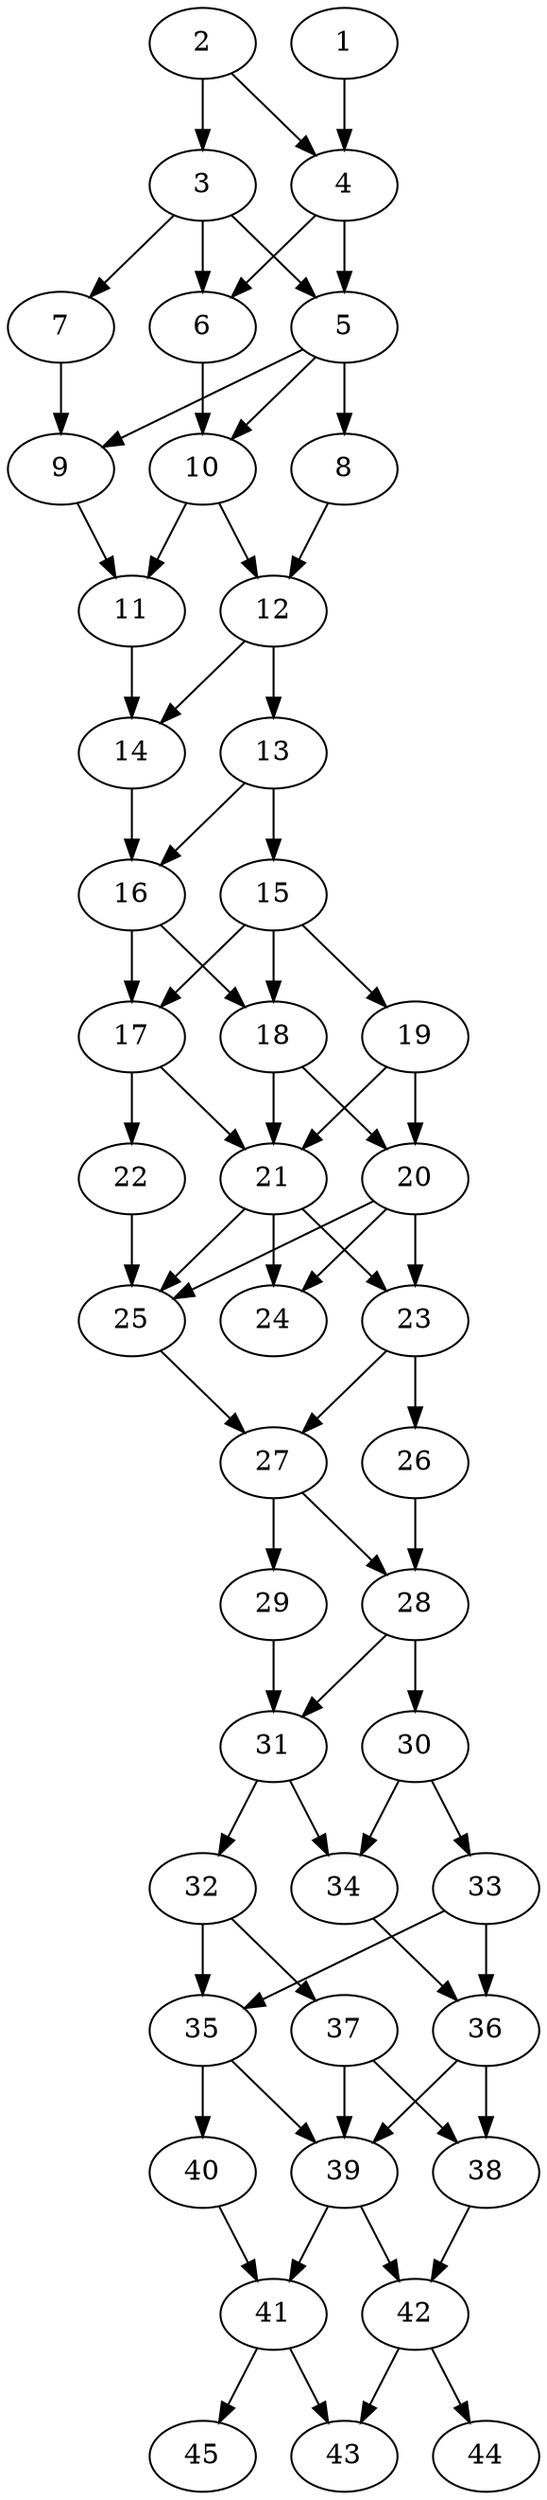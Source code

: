 // DAG automatically generated by daggen at Thu Oct  3 14:07:25 2019
// ./daggen --dot -n 45 --ccr 0.5 --fat 0.3 --regular 0.7 --density 0.7 --mindata 5242880 --maxdata 52428800 
digraph G {
  1 [size="52359168", alpha="0.13", expect_size="26179584"] 
  1 -> 4 [size ="26179584"]
  2 [size="90136576", alpha="0.09", expect_size="45068288"] 
  2 -> 3 [size ="45068288"]
  2 -> 4 [size ="45068288"]
  3 [size="45907968", alpha="0.02", expect_size="22953984"] 
  3 -> 5 [size ="22953984"]
  3 -> 6 [size ="22953984"]
  3 -> 7 [size ="22953984"]
  4 [size="12455936", alpha="0.00", expect_size="6227968"] 
  4 -> 5 [size ="6227968"]
  4 -> 6 [size ="6227968"]
  5 [size="54509568", alpha="0.04", expect_size="27254784"] 
  5 -> 8 [size ="27254784"]
  5 -> 9 [size ="27254784"]
  5 -> 10 [size ="27254784"]
  6 [size="45068288", alpha="0.08", expect_size="22534144"] 
  6 -> 10 [size ="22534144"]
  7 [size="66625536", alpha="0.06", expect_size="33312768"] 
  7 -> 9 [size ="33312768"]
  8 [size="23085056", alpha="0.14", expect_size="11542528"] 
  8 -> 12 [size ="11542528"]
  9 [size="58548224", alpha="0.05", expect_size="29274112"] 
  9 -> 11 [size ="29274112"]
  10 [size="23908352", alpha="0.13", expect_size="11954176"] 
  10 -> 11 [size ="11954176"]
  10 -> 12 [size ="11954176"]
  11 [size="93270016", alpha="0.19", expect_size="46635008"] 
  11 -> 14 [size ="46635008"]
  12 [size="62294016", alpha="0.08", expect_size="31147008"] 
  12 -> 13 [size ="31147008"]
  12 -> 14 [size ="31147008"]
  13 [size="103358464", alpha="0.15", expect_size="51679232"] 
  13 -> 15 [size ="51679232"]
  13 -> 16 [size ="51679232"]
  14 [size="20666368", alpha="0.19", expect_size="10333184"] 
  14 -> 16 [size ="10333184"]
  15 [size="21565440", alpha="0.04", expect_size="10782720"] 
  15 -> 17 [size ="10782720"]
  15 -> 18 [size ="10782720"]
  15 -> 19 [size ="10782720"]
  16 [size="38242304", alpha="0.07", expect_size="19121152"] 
  16 -> 17 [size ="19121152"]
  16 -> 18 [size ="19121152"]
  17 [size="78215168", alpha="0.13", expect_size="39107584"] 
  17 -> 21 [size ="39107584"]
  17 -> 22 [size ="39107584"]
  18 [size="11900928", alpha="0.17", expect_size="5950464"] 
  18 -> 20 [size ="5950464"]
  18 -> 21 [size ="5950464"]
  19 [size="79697920", alpha="0.06", expect_size="39848960"] 
  19 -> 20 [size ="39848960"]
  19 -> 21 [size ="39848960"]
  20 [size="102494208", alpha="0.08", expect_size="51247104"] 
  20 -> 23 [size ="51247104"]
  20 -> 24 [size ="51247104"]
  20 -> 25 [size ="51247104"]
  21 [size="69720064", alpha="0.18", expect_size="34860032"] 
  21 -> 23 [size ="34860032"]
  21 -> 24 [size ="34860032"]
  21 -> 25 [size ="34860032"]
  22 [size="66703360", alpha="0.06", expect_size="33351680"] 
  22 -> 25 [size ="33351680"]
  23 [size="104144896", alpha="0.00", expect_size="52072448"] 
  23 -> 26 [size ="52072448"]
  23 -> 27 [size ="52072448"]
  24 [size="82653184", alpha="0.16", expect_size="41326592"] 
  25 [size="79060992", alpha="0.00", expect_size="39530496"] 
  25 -> 27 [size ="39530496"]
  26 [size="99684352", alpha="0.12", expect_size="49842176"] 
  26 -> 28 [size ="49842176"]
  27 [size="36653056", alpha="0.16", expect_size="18326528"] 
  27 -> 28 [size ="18326528"]
  27 -> 29 [size ="18326528"]
  28 [size="99809280", alpha="0.02", expect_size="49904640"] 
  28 -> 30 [size ="49904640"]
  28 -> 31 [size ="49904640"]
  29 [size="87879680", alpha="0.19", expect_size="43939840"] 
  29 -> 31 [size ="43939840"]
  30 [size="22894592", alpha="0.19", expect_size="11447296"] 
  30 -> 33 [size ="11447296"]
  30 -> 34 [size ="11447296"]
  31 [size="59731968", alpha="0.16", expect_size="29865984"] 
  31 -> 32 [size ="29865984"]
  31 -> 34 [size ="29865984"]
  32 [size="51523584", alpha="0.04", expect_size="25761792"] 
  32 -> 35 [size ="25761792"]
  32 -> 37 [size ="25761792"]
  33 [size="77920256", alpha="0.12", expect_size="38960128"] 
  33 -> 35 [size ="38960128"]
  33 -> 36 [size ="38960128"]
  34 [size="79972352", alpha="0.01", expect_size="39986176"] 
  34 -> 36 [size ="39986176"]
  35 [size="59652096", alpha="0.14", expect_size="29826048"] 
  35 -> 39 [size ="29826048"]
  35 -> 40 [size ="29826048"]
  36 [size="60979200", alpha="0.12", expect_size="30489600"] 
  36 -> 38 [size ="30489600"]
  36 -> 39 [size ="30489600"]
  37 [size="24170496", alpha="0.04", expect_size="12085248"] 
  37 -> 38 [size ="12085248"]
  37 -> 39 [size ="12085248"]
  38 [size="99733504", alpha="0.17", expect_size="49866752"] 
  38 -> 42 [size ="49866752"]
  39 [size="17156096", alpha="0.04", expect_size="8578048"] 
  39 -> 41 [size ="8578048"]
  39 -> 42 [size ="8578048"]
  40 [size="13242368", alpha="0.11", expect_size="6621184"] 
  40 -> 41 [size ="6621184"]
  41 [size="101419008", alpha="0.11", expect_size="50709504"] 
  41 -> 43 [size ="50709504"]
  41 -> 45 [size ="50709504"]
  42 [size="81352704", alpha="0.02", expect_size="40676352"] 
  42 -> 43 [size ="40676352"]
  42 -> 44 [size ="40676352"]
  43 [size="99229696", alpha="0.13", expect_size="49614848"] 
  44 [size="59174912", alpha="0.00", expect_size="29587456"] 
  45 [size="65744896", alpha="0.01", expect_size="32872448"] 
}
